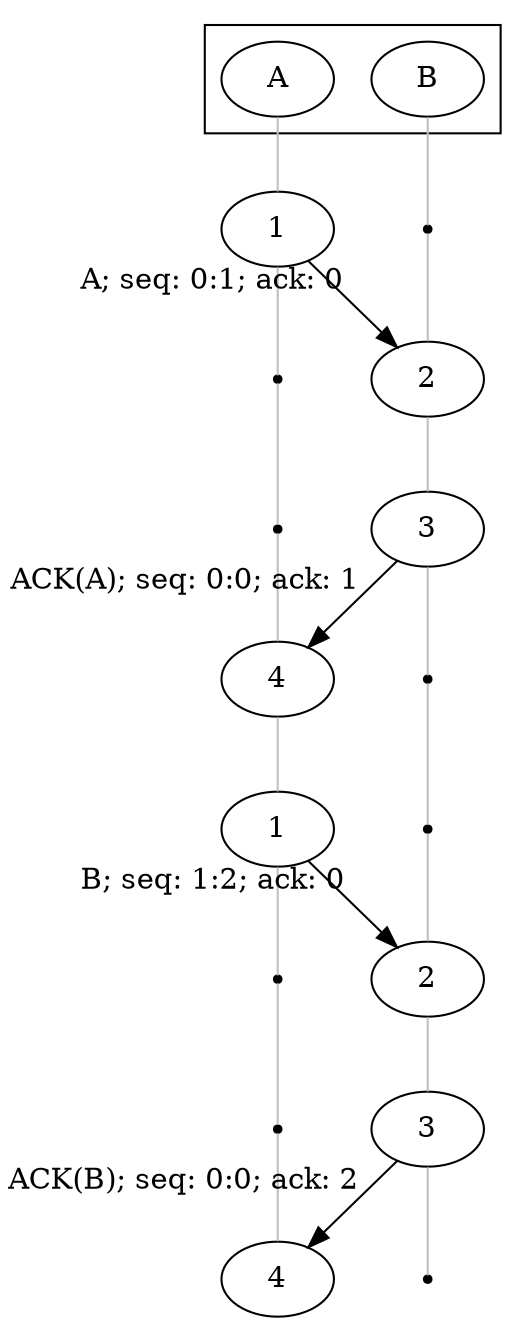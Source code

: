 digraph spacetime {
    rankdir=TD
    splines=line
    // outputorder=nodesfirst
    subgraph cluster_proc_nodes {
        label="";
        proc_a [label="A",group="a"];
        proc_b [label="B",group="b"];
    }

  node_a_1[label="1", group="a"];
  node_a_2[label="2", group="a", shape="point"];
  node_a_3[label="3", group="a", shape="point"];
  node_a_4[label="4", group="a"];
  node_a_5[label="1", group="a"];
  node_a_6[label="2", group="a", shape="point"];
  node_a_7[label="3", group="a", shape="point"];
  node_a_8[label="4", group="a"];

  node_b_1[label="1", group="b", shape="point"];
  node_b_2[label="2", group="b"];
  node_b_3[label="3", group="b"];
  node_b_4[label="4", group="b", shape="point"];
  node_b_5[label="1", group="b", shape="point"];
  node_b_6[label="2", group="b"];
  node_b_7[label="3", group="b"];
  node_b_8[label="4", group="b", shape="point"];

  node_a_1 ->node_b_2[constraint=false, xlabel="A; seq: 0:1; ack: 0"];
  node_b_3 ->node_a_4[constraint=false, xlabel="ACK(A); seq: 0:0; ack: 1"];
  node_a_5 ->node_b_6[constraint=false, xlabel="B; seq: 1:2; ack: 0"];
  node_b_7 ->node_a_8[constraint=false, xlabel="ACK(B); seq: 0:0; ack: 2"];

    edge[weight=2, arrowhead=none, color=gray75, fillcolor=gray75];
    proc_a 
	-> node_a_1 -> node_a_2 -> node_a_3 -> node_a_4 
	-> node_a_5 -> node_a_6 -> node_a_7 -> node_a_8 
	;
    edge[weight=2, arrowhead=none, color=gray75, fillcolor=gray75];
    proc_b
	 -> node_b_1 -> node_b_2 -> node_b_3 -> node_b_4
	 -> node_b_5 -> node_b_6 -> node_b_7 -> node_b_8
	 ;
}
